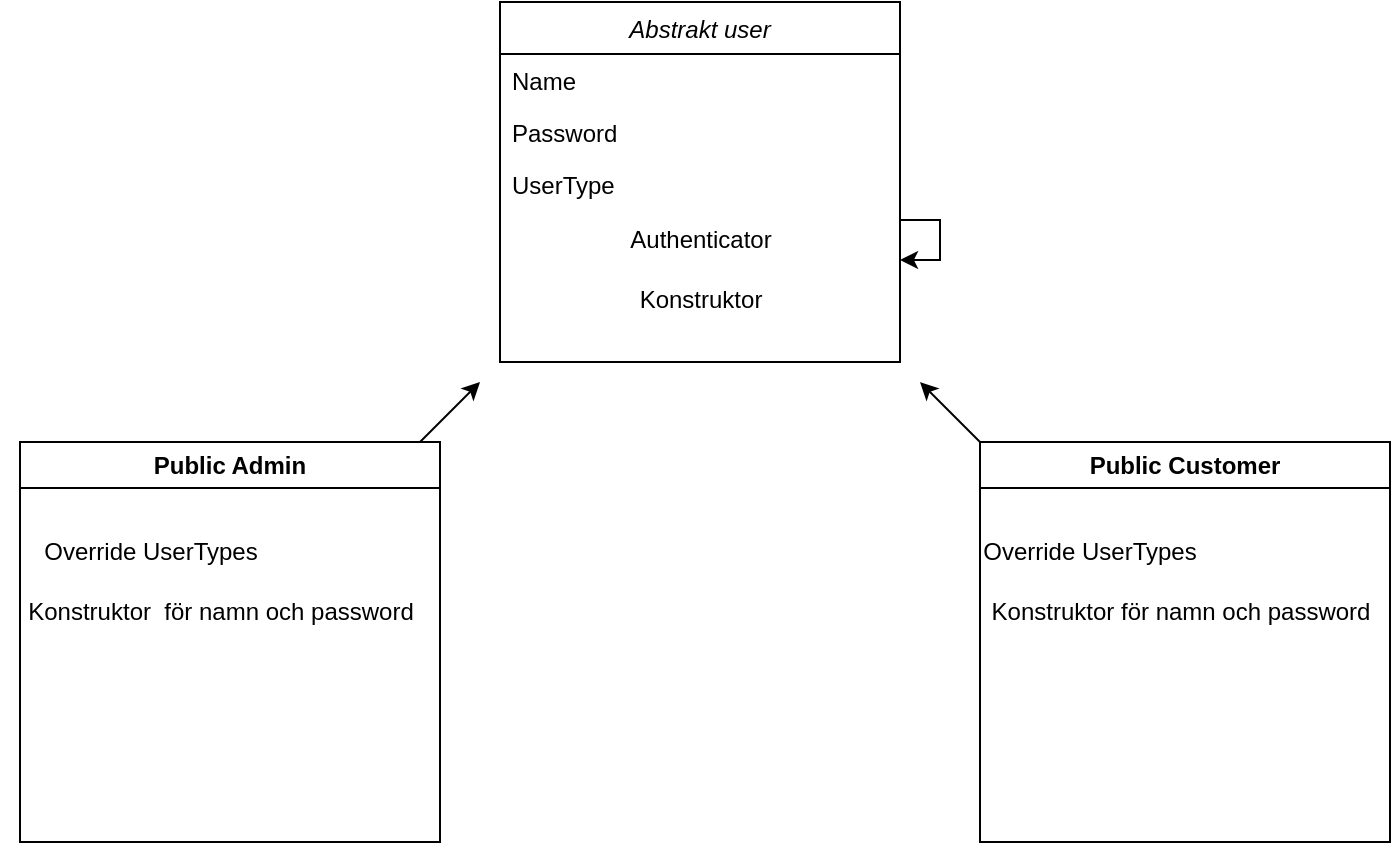 <mxfile version="22.0.4" type="github">
  <diagram id="C5RBs43oDa-KdzZeNtuy" name="Page-1">
    <mxGraphModel dx="1434" dy="750" grid="1" gridSize="10" guides="1" tooltips="1" connect="1" arrows="1" fold="1" page="1" pageScale="1" pageWidth="827" pageHeight="1169" math="0" shadow="0">
      <root>
        <mxCell id="WIyWlLk6GJQsqaUBKTNV-0" />
        <mxCell id="WIyWlLk6GJQsqaUBKTNV-1" parent="WIyWlLk6GJQsqaUBKTNV-0" />
        <mxCell id="zkfFHV4jXpPFQw0GAbJ--0" value="Abstrakt user" style="swimlane;fontStyle=2;align=center;verticalAlign=top;childLayout=stackLayout;horizontal=1;startSize=26;horizontalStack=0;resizeParent=1;resizeLast=0;collapsible=1;marginBottom=0;rounded=0;shadow=0;strokeWidth=1;" parent="WIyWlLk6GJQsqaUBKTNV-1" vertex="1">
          <mxGeometry x="280" y="60" width="200" height="180" as="geometry">
            <mxRectangle x="230" y="140" width="160" height="26" as="alternateBounds" />
          </mxGeometry>
        </mxCell>
        <mxCell id="zkfFHV4jXpPFQw0GAbJ--1" value="Name" style="text;align=left;verticalAlign=top;spacingLeft=4;spacingRight=4;overflow=hidden;rotatable=0;points=[[0,0.5],[1,0.5]];portConstraint=eastwest;" parent="zkfFHV4jXpPFQw0GAbJ--0" vertex="1">
          <mxGeometry y="26" width="200" height="26" as="geometry" />
        </mxCell>
        <mxCell id="zkfFHV4jXpPFQw0GAbJ--2" value="Password" style="text;align=left;verticalAlign=top;spacingLeft=4;spacingRight=4;overflow=hidden;rotatable=0;points=[[0,0.5],[1,0.5]];portConstraint=eastwest;rounded=0;shadow=0;html=0;" parent="zkfFHV4jXpPFQw0GAbJ--0" vertex="1">
          <mxGeometry y="52" width="200" height="26" as="geometry" />
        </mxCell>
        <mxCell id="zkfFHV4jXpPFQw0GAbJ--3" value="UserType" style="text;align=left;verticalAlign=top;spacingLeft=4;spacingRight=4;overflow=hidden;rotatable=0;points=[[0,0.5],[1,0.5]];portConstraint=eastwest;rounded=0;shadow=0;html=0;" parent="zkfFHV4jXpPFQw0GAbJ--0" vertex="1">
          <mxGeometry y="78" width="200" height="26" as="geometry" />
        </mxCell>
        <mxCell id="zkfFHV4jXpPFQw0GAbJ--4" value="" style="line;html=1;strokeWidth=1;align=left;verticalAlign=middle;spacingTop=-1;spacingLeft=3;spacingRight=3;rotatable=0;labelPosition=right;points=[];portConstraint=eastwest;" parent="zkfFHV4jXpPFQw0GAbJ--0" vertex="1">
          <mxGeometry y="104" width="200" as="geometry" />
        </mxCell>
        <mxCell id="n71DMdNmeuR3mdek1Yeg-2" style="edgeStyle=orthogonalEdgeStyle;rounded=0;orthogonalLoop=1;jettySize=auto;html=1;" edge="1" parent="zkfFHV4jXpPFQw0GAbJ--0" source="n71DMdNmeuR3mdek1Yeg-1" target="n71DMdNmeuR3mdek1Yeg-1">
          <mxGeometry relative="1" as="geometry" />
        </mxCell>
        <mxCell id="n71DMdNmeuR3mdek1Yeg-1" value="Authenticator" style="text;html=1;align=center;verticalAlign=middle;resizable=0;points=[];autosize=1;strokeColor=none;fillColor=none;" vertex="1" parent="zkfFHV4jXpPFQw0GAbJ--0">
          <mxGeometry y="104" width="200" height="30" as="geometry" />
        </mxCell>
        <mxCell id="n71DMdNmeuR3mdek1Yeg-3" value="Konstruktor" style="text;html=1;align=center;verticalAlign=middle;resizable=0;points=[];autosize=1;strokeColor=none;fillColor=none;" vertex="1" parent="zkfFHV4jXpPFQw0GAbJ--0">
          <mxGeometry y="134" width="200" height="30" as="geometry" />
        </mxCell>
        <mxCell id="n71DMdNmeuR3mdek1Yeg-4" value="Public Admin" style="swimlane;whiteSpace=wrap;html=1;" vertex="1" parent="WIyWlLk6GJQsqaUBKTNV-1">
          <mxGeometry x="40" y="280" width="210" height="200" as="geometry" />
        </mxCell>
        <mxCell id="n71DMdNmeuR3mdek1Yeg-11" value="Override UserTypes" style="text;html=1;align=center;verticalAlign=middle;resizable=0;points=[];autosize=1;strokeColor=none;fillColor=none;" vertex="1" parent="n71DMdNmeuR3mdek1Yeg-4">
          <mxGeometry y="40" width="130" height="30" as="geometry" />
        </mxCell>
        <mxCell id="n71DMdNmeuR3mdek1Yeg-12" value="Konstruktor&amp;nbsp; för namn och password" style="text;html=1;align=center;verticalAlign=middle;resizable=0;points=[];autosize=1;strokeColor=none;fillColor=none;" vertex="1" parent="n71DMdNmeuR3mdek1Yeg-4">
          <mxGeometry x="-10" y="70" width="220" height="30" as="geometry" />
        </mxCell>
        <mxCell id="n71DMdNmeuR3mdek1Yeg-5" value="" style="endArrow=classic;html=1;rounded=0;" edge="1" parent="WIyWlLk6GJQsqaUBKTNV-1">
          <mxGeometry width="50" height="50" relative="1" as="geometry">
            <mxPoint x="240" y="280" as="sourcePoint" />
            <mxPoint x="270" y="250" as="targetPoint" />
            <Array as="points" />
          </mxGeometry>
        </mxCell>
        <mxCell id="n71DMdNmeuR3mdek1Yeg-6" value="Public Customer" style="swimlane;whiteSpace=wrap;html=1;" vertex="1" parent="WIyWlLk6GJQsqaUBKTNV-1">
          <mxGeometry x="520" y="280" width="205" height="200" as="geometry" />
        </mxCell>
        <mxCell id="n71DMdNmeuR3mdek1Yeg-8" value="Override UserTypes" style="text;html=1;strokeColor=none;fillColor=none;align=center;verticalAlign=middle;whiteSpace=wrap;rounded=0;" vertex="1" parent="n71DMdNmeuR3mdek1Yeg-6">
          <mxGeometry y="40" width="110" height="30" as="geometry" />
        </mxCell>
        <mxCell id="n71DMdNmeuR3mdek1Yeg-9" value="Konstruktor för namn och password" style="text;html=1;align=center;verticalAlign=middle;resizable=0;points=[];autosize=1;strokeColor=none;fillColor=none;" vertex="1" parent="n71DMdNmeuR3mdek1Yeg-6">
          <mxGeometry x="-5" y="70" width="210" height="30" as="geometry" />
        </mxCell>
        <mxCell id="n71DMdNmeuR3mdek1Yeg-7" value="" style="endArrow=classic;html=1;rounded=0;" edge="1" parent="WIyWlLk6GJQsqaUBKTNV-1">
          <mxGeometry width="50" height="50" relative="1" as="geometry">
            <mxPoint x="520" y="280" as="sourcePoint" />
            <mxPoint x="490" y="250" as="targetPoint" />
          </mxGeometry>
        </mxCell>
      </root>
    </mxGraphModel>
  </diagram>
</mxfile>
